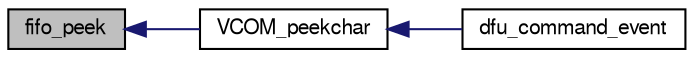 digraph "fifo_peek"
{
  edge [fontname="FreeSans",fontsize="10",labelfontname="FreeSans",labelfontsize="10"];
  node [fontname="FreeSans",fontsize="10",shape=record];
  rankdir="LR";
  Node1 [label="fifo_peek",height=0.2,width=0.4,color="black", fillcolor="grey75", style="filled", fontcolor="black"];
  Node1 -> Node2 [dir="back",color="midnightblue",fontsize="10",style="solid",fontname="FreeSans"];
  Node2 [label="VCOM_peekchar",height=0.2,width=0.4,color="black", fillcolor="white", style="filled",URL="$usb__serial_8h.html#a5908a732fe8698361cd95e37322aba63",tooltip="Reads one character from VCOM port without removing it from the queue. "];
  Node2 -> Node3 [dir="back",color="midnightblue",fontsize="10",style="solid",fontname="FreeSans"];
  Node3 [label="dfu_command_event",height=0.2,width=0.4,color="black", fillcolor="white", style="filled",URL="$dfu__command_8h.html#ae2fc0a13f5fdbae95b0c015530c3786c"];
}
